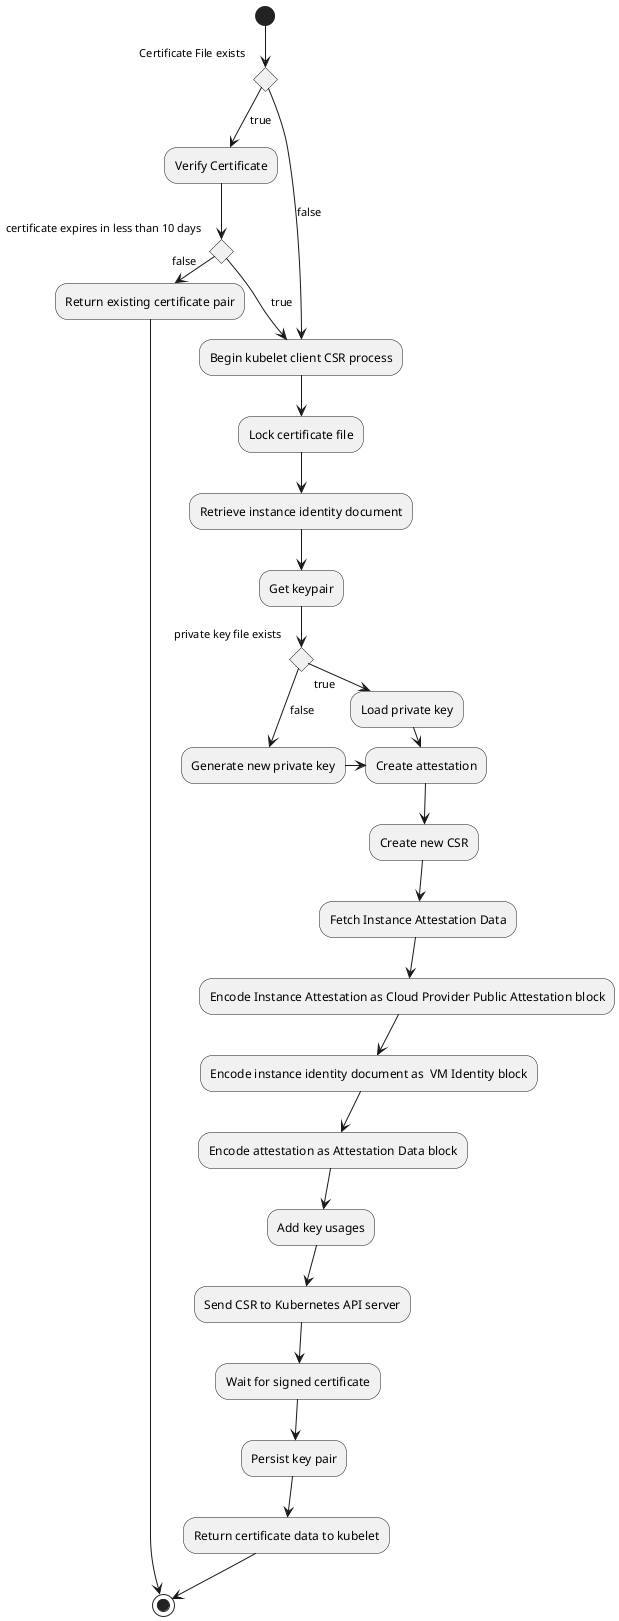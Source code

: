 @startuml capi-azure-authenticator

(*) --> if "Certificate File exists" then
  -->[true] "Verify Certificate" as vc
  else
  -->[false] "Begin kubelet client CSR process" as csr
endif


vc --> if "certificate expires in less than 10 days" then
  -->[true] "Begin kubelet client CSR process" as csr
else
 -> [false] Return existing certificate pair
 -> (*)
endif

csr --> Lock certificate file
--> Retrieve instance identity document
--> "Get keypair" as kp

kp --> if "private key file exists" then
  -> [true] "Load private key"
  -> "Create attestation" as ca
  else
  --> [false] "Generate new private key"
  -> "Create attestation" as ca
endif

ca --> Create new CSR
--> Fetch Instance Attestation Data
--> Encode Instance Attestation as Cloud Provider Public Attestation block
--> Encode instance identity document as  VM Identity block
--> Encode attestation as Attestation Data block
--> Add key usages
--> Send CSR to Kubernetes API server
--> Wait for signed certificate
--> Persist key pair
--> Return certificate data to kubelet
--> (*)
@enduml
